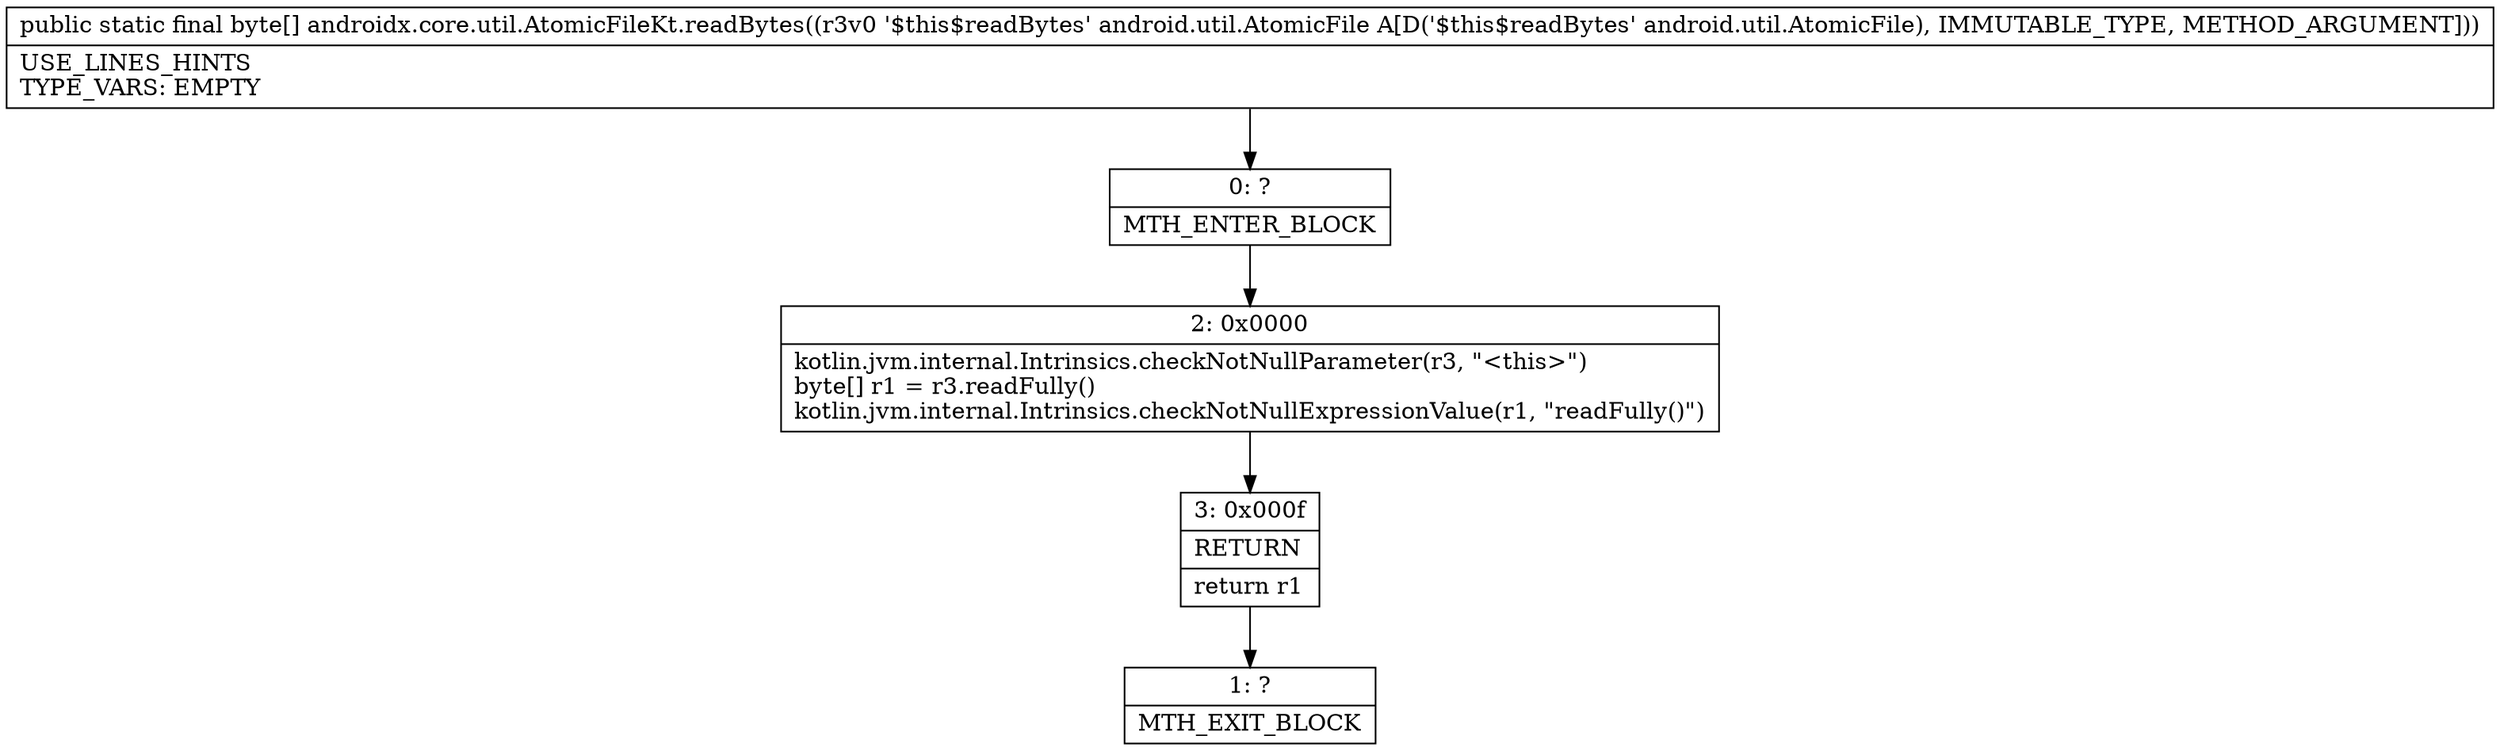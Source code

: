 digraph "CFG forandroidx.core.util.AtomicFileKt.readBytes(Landroid\/util\/AtomicFile;)[B" {
Node_0 [shape=record,label="{0\:\ ?|MTH_ENTER_BLOCK\l}"];
Node_2 [shape=record,label="{2\:\ 0x0000|kotlin.jvm.internal.Intrinsics.checkNotNullParameter(r3, \"\<this\>\")\lbyte[] r1 = r3.readFully()\lkotlin.jvm.internal.Intrinsics.checkNotNullExpressionValue(r1, \"readFully()\")\l}"];
Node_3 [shape=record,label="{3\:\ 0x000f|RETURN\l|return r1\l}"];
Node_1 [shape=record,label="{1\:\ ?|MTH_EXIT_BLOCK\l}"];
MethodNode[shape=record,label="{public static final byte[] androidx.core.util.AtomicFileKt.readBytes((r3v0 '$this$readBytes' android.util.AtomicFile A[D('$this$readBytes' android.util.AtomicFile), IMMUTABLE_TYPE, METHOD_ARGUMENT]))  | USE_LINES_HINTS\lTYPE_VARS: EMPTY\l}"];
MethodNode -> Node_0;Node_0 -> Node_2;
Node_2 -> Node_3;
Node_3 -> Node_1;
}

